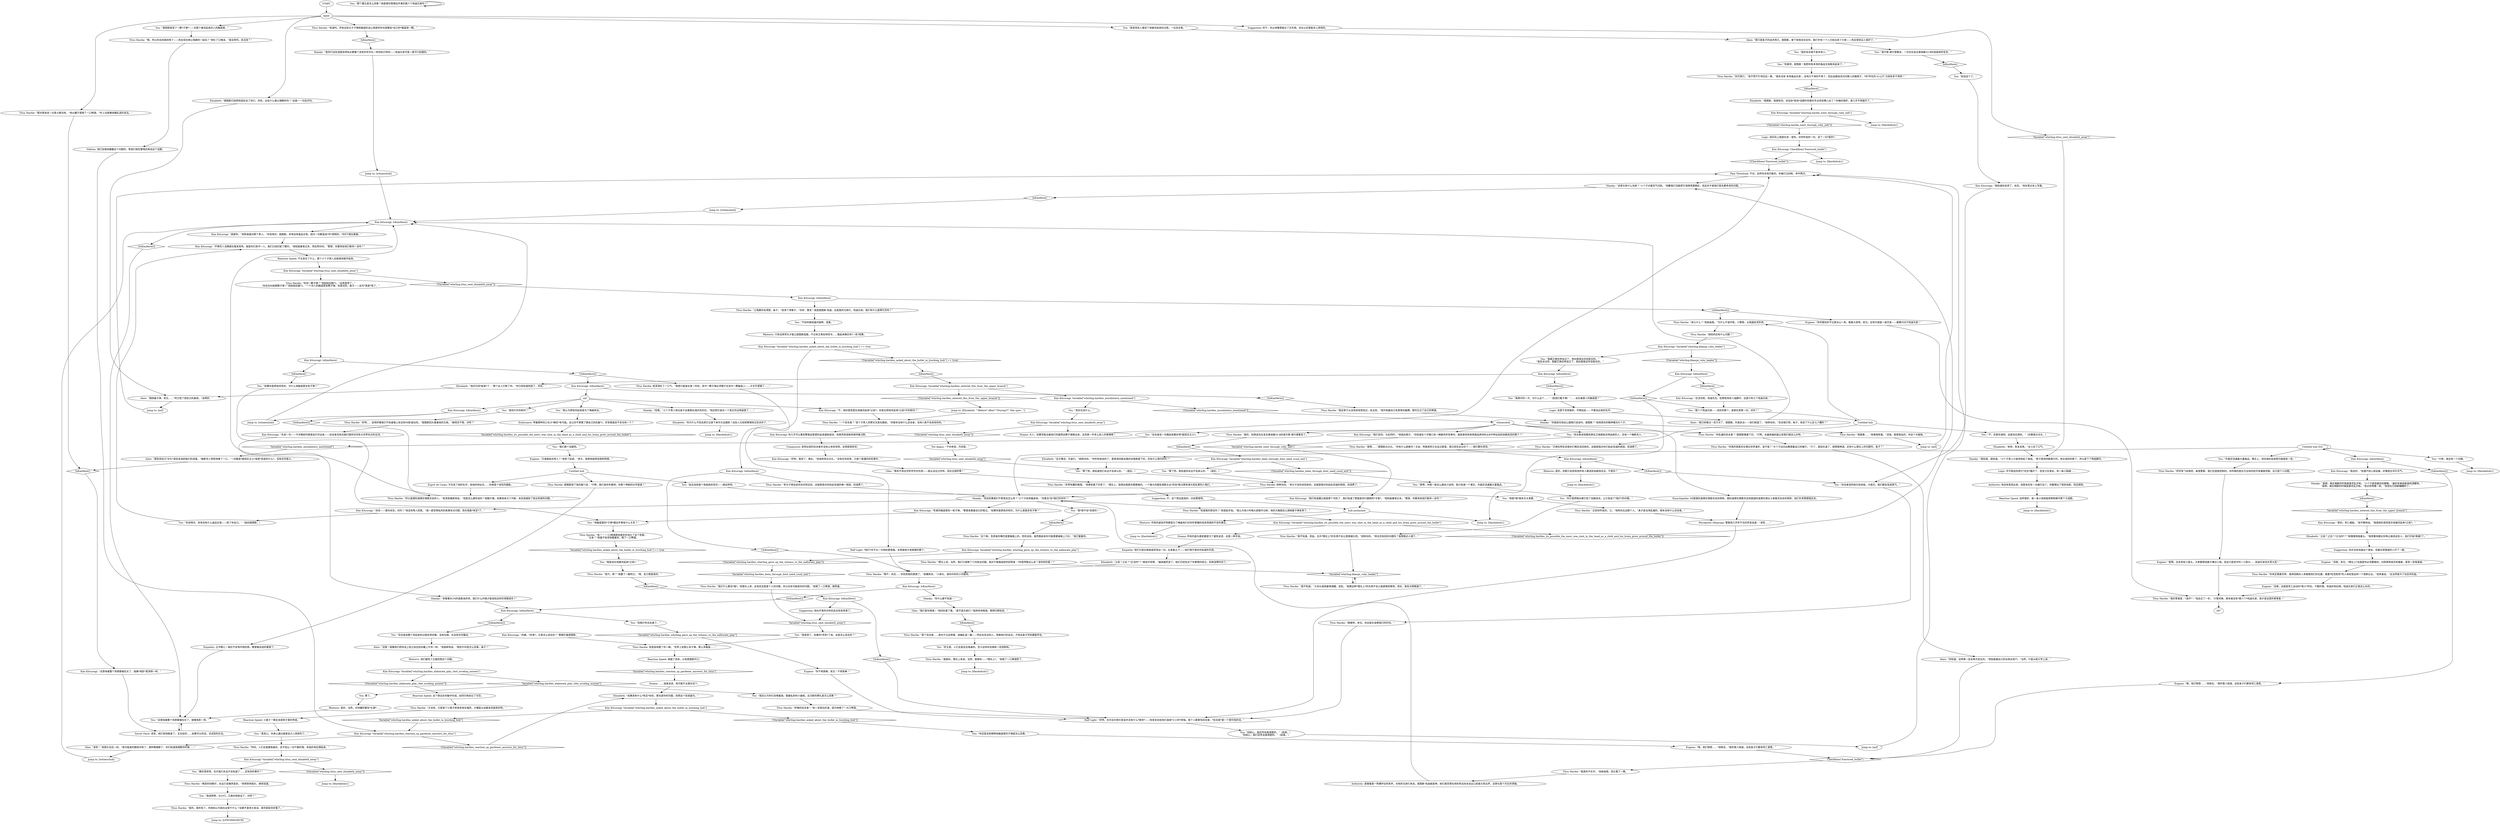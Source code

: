 # WHIRLING F1 /  HARDIE WC MODIFIERES
# * Evrart
#* Play
#* Bullet
# ==================================================
digraph G {
	  0 [label="START"];
	  1 [label="input"];
	  2 [label="Half Light: “好吧，也许这对他们来说并没有什么*感觉*——但肯定会给他们造成*小小的*烦恼。每个人都害怕目击者，*目击者*是一个很可怕的词。”"];
	  3 [label="Titus Hardie: “哈？！”一口啤酒帮他更好的消化了这个惊喜。\n“又来？”他毫不惊讶地看着你，喝了一口啤酒。"];
	  4 [label="You: “我认为把他吊起来是为了掩盖枪击。”"];
	  5 [label="Kim Kitsuragi: “这意味着整个场景都被拉长了，就像*电影*里演得一样。”"];
	  6 [label="Kim Kitsuragi: “我们知道露比就是那个司机了，我们知道了那就是你们跟她的*关联*。”他轻敲着笔记本。“警探，你要来给他们致命一击吗？”"];
	  7 [label="Titus Hardie: 他宽容地看了你一眼。“世界上有那么多子弹，那么多脑袋……”"];
	  8 [label="Elizabeth: “如果真有什么*死后*创伤，那也是你的问题。别把这个变成盘问。”"];
	  9 [label="Kim Kitsuragi: Variable[\"whirling.hardies_asked_about_the_bullet_in_lynching_hub\"]"];
	  10 [label="Variable[\"whirling.hardies_asked_about_the_bullet_in_lynching_hub\"]", shape=diamond];
	  11 [label="!(Variable[\"whirling.hardies_asked_about_the_bullet_in_lynching_hub\"])", shape=diamond];
	  12 [label="You: “我的目击者不是本地人。”"];
	  13 [label="Rhetoric: 他们避免了正面回答这个问题。"];
	  14 [label="Kim Kitsuragi: Variable[\"whirling.hardies_elaborate_play_rhet_avoding_asnwer\"]"];
	  15 [label="Variable[\"whirling.hardies_elaborate_play_rhet_avoding_asnwer\"]", shape=diamond];
	  16 [label="!(Variable[\"whirling.hardies_elaborate_play_rhet_avoding_asnwer\"])", shape=diamond];
	  17 [label="You: “我还以为你们会喝着酒，唱着私刑的小曲呢。这沉默的葬礼是怎么回事？”"];
	  18 [label="You: 算了。"];
	  19 [label="You: “外面还流通着大量毒品。事实上，现在我的血液里可能就有一些。”"];
	  20 [label="Eugene: “是啊，总会有些小苗头。大家都想找路子赚点小钱。但这只是其中的一小部分……哈迪兄弟会负责大局！”"];
	  21 [label="Kim Kitsuragi: IsKimHere()"];
	  22 [label="IsKimHere()", shape=diamond];
	  23 [label="!(IsKimHere())", shape=diamond];
	  24 [label="Kim Kitsuragi: “还没完呢，哈迪先生。犯罪现场有八组脚印，这里只有七个哈迪兄弟。”"];
	  25 [label="You: “第八个哈迪兄弟——消失的那个。是她在掌管一切，对吗？”"];
	  26 [label="You: “是你们开的枪吗？”"];
	  27 [label="Elizabeth: “之前？之后？*正当时*？”她慢慢地摇着头。“我郑重地建议你停止揣测这些人，他们开始*焦躁*了。”"];
	  28 [label="You: “我发现有人看到了他被吊起来的过程，一位目击者。”"];
	  29 [label="Titus Hardie: “正如你所说的，兰。”他转向左边那个人。“条子是当场乱编的，根本没有什么目击者。”"];
	  30 [label="You: “目击者说他看到两名艾瑞奥帕吉特血统的人，还有一个梅斯克人。”"];
	  31 [label="Titus Hardie: “所以是国际道德伦理委员会的人，”他深恶痛绝地说。“他是怎么跟你说的？我敢打赌，如果他来马丁内斯，肯定是碰到了妓女死掉的问题。”"];
	  32 [label="Shanky: “来看看RCM的喜剧演员吧，我们什么时候才能找到这样的滑稽演员？”"];
	  33 [label="Titus Hardie: “你可真行。”他不慌不忙地往后一靠。“根本没有‘本地毒品交易’，这地方干净的不得了。回去加姆洛克问问那儿的瘾君子，*你*所在的‘41公斤’分局有多干净吧！”"];
	  34 [label="Titus Hardie: “你肯定需要优秀、值得信赖的人来接替他们的位置，需要*吃苦耐劳*的人来经营这样一个垄断企业。”他笑着说。“这当然是为了社区的利益。”"];
	  35 [label="Titus Hardie: “好好放飞自我吧，毒鬼警察。我们还是能控制的。你所做的是在为当地的经济发展做贡献。这只是个小问题。”"];
	  36 [label="You: “不，还是你请吧，这是你应得的。”（向警督点点头。）"];
	  37 [label="Titus Hardie: “呜呜。人们总是要吸毒的，还不如让一切干脆利落，有组织有纪律起来。”"];
	  38 [label="Empathy: 他们只是在假装很享受这一切。在表象之下——他们很不喜欢你知道的东西。"];
	  39 [label="Reaction Speed: 小崽子？那应该是院子里的坤诺。"];
	  40 [label="Elizabeth: “你为什么不回去把它记录下来作为证据呢？这些人已经把事情经过告诉你了。”"];
	  41 [label="Titus Hardie: “是的，我听到了。你他妈以为我在这里干什么？如果不是老大发话，我早就给你好看了。”"];
	  42 [label="Kim Kitsuragi: IsKimHere()"];
	  43 [label="IsKimHere()", shape=diamond];
	  44 [label="!(IsKimHere())", shape=diamond];
	  45 [label="Titus Hardie: “我看看……”他咯咯笑着。“没错，我想我会的，你这个大娘炮。”"];
	  46 [label="Drama: ……或者说谎，他可能不太擅长这个。"];
	  47 [label="Kim Kitsuragi: “是的，死亡威胁。”他平静地说。“我搭档的意思是在他被吊起来*之前*。”"];
	  48 [label="Alain: “那些用自己*文化*语言来讽刺我们的混蛋。”梅斯克人愤怒地唾了一口。“一切都是*超现实主义*或是*崇高的什么*，没有任何意义。”"];
	  49 [label="Rhetoric: 是的，当然。对待嫌犯要有*礼貌*……"];
	  50 [label="Titus Hardie: “谢谢你。理论上来说，当然。谢谢你——*理论上*。”他抿了一口啤酒笑了。"];
	  51 [label="Shanky: “我知道，我知道。”小个子男人兴奋地举起了食指。“胖子是用四肢爬行的。他太他妈的胖了，所以留下了两组脚印。”"];
	  52 [label="Jump to: [Hardiehub1]"];
	  53 [label="Eugene: “哦，他们倒想……”他咂舌。“我听第八频道，这些条子们都有死亡意愿。”"];
	  54 [label="Jump to: [Hardiehub1]"];
	  55 [label="You: “我刚刚发现了一颗*子弹*——在那个被吊起来的人的脑袋里。”"];
	  56 [label="You: “目击者说一切看起来都非常*超现实主义*。”"];
	  57 [label="You: “姑且说他是个高级政府官员——就这样吧。”"];
	  58 [label="Kim Kitsuragi: “的确，*非常*。它是怎么进去的？”警督盯着提图斯。"];
	  59 [label="You: “如果你是把他吊死的，为什么他脑袋里会有子弹？”"];
	  60 [label="Titus Hardie: “我这辈子从没有担惊受怕过，执法官。”他环抱着自己毛茸茸的胳膊，暂时忘记了自己的啤酒。"];
	  61 [label="Jump to: [asf]"];
	  62 [label="Titus Hardie: “哦不，尚克……你伤到他的感情了。”他嘲笑你。“小家伙，请你问你的小问题吧。”"];
	  63 [label="Eugene: “艾瑞奥帕吉特人？”他笑了起来。“老大，我想他是想说我和特奥。”"];
	  64 [label="Titus Hardie: “是啊……”提图斯点点头。“你有什么困惑吗？尤金、特奥和阿兰也去过那里。我已经告诉过你了——我们都在现场。”"];
	  65 [label="Untitled hub"];
	  66 [label="Alain: “我已经看过一百万次了，提图斯。钓鱼执法——他们绝望了。”他转向你。“告诉我们吧，条子。他说了什么乱七八糟的？”"];
	  67 [label="Perception (Hearing): 警督用几乎听不见的声音说道：“该死……”"];
	  68 [label="Kim Kitsuragi: Variable[\"whirling.hardies_been_through_dont_need_scool_exit\"]"];
	  69 [label="Variable[\"whirling.hardies_been_through_dont_need_scool_exit\"]", shape=diamond];
	  70 [label="!(Variable[\"whirling.hardies_been_through_dont_need_scool_exit\"])", shape=diamond];
	  71 [label="You: “算了吧。我知道你永远不会承认的。”（退后。）"];
	  72 [label="Eugene: “你所看到的不过是冰山一角，看看大局吧，老兄。这地方就是一座天堂——都要归功于哈迪兄弟！”"];
	  73 [label="You: “真恶心。你承认通过毒害自己人而获利了。”"];
	  74 [label="Kim Kitsuragi: IsKimHere()"];
	  75 [label="IsKimHere()", shape=diamond];
	  76 [label="!(IsKimHere())", shape=diamond];
	  77 [label="Kim Kitsuragi: “我会的，”他漫不经心地说着，好像是在评价天气。"];
	  78 [label="Titus Hardie: “这个嘛，告密者的嘴巴是要被缝上的，而你没有。虽然看起来你可能需要被缝上几针。”他打量着你。"];
	  79 [label="You: “我再问你一次，为什么这个……”（给他们看子弹）“……会在被害人的脑袋里？”"];
	  80 [label="Shanky: “哇哦。”小个子男人倾过身子去看那朵浅灰色的花。“他还把它装在一个真正的证物袋里了……”"];
	  81 [label="Logic: 这是不言而喻的，尽管如此——不要说出他的名字。"];
	  82 [label="Kim Kitsuragi: “好吧，我信了，格伦。”他讽刺地点点头。“没有任何异常，只是个普通的绞死事件。”"];
	  83 [label="Titus Hardie: “某个目击者……我也干过这种事。胡编乱造一番——然后去告诉别人，观察他们的反应。不用去条子学校都能学会。”"];
	  84 [label="You: “是啊，你就一直这么跟自己说吧。我只知道一个事实，外面还流通着大量毒品。”"];
	  85 [label="You: “行吧，我还有一个问题。”"];
	  86 [label="Jump to: [Hardiehub1]"];
	  87 [label="Kim Kitsuragi: Variable[\"whirling.klaasje_ruby_leader\"]"];
	  88 [label="Variable[\"whirling.klaasje_ruby_leader\"]", shape=diamond];
	  89 [label="!(Variable[\"whirling.klaasje_ruby_leader\"])", shape=diamond];
	  90 [label="You: “我跟艾弗拉特谈过了，他向我保证你会配合的。”\n“我告诉过你，我跟艾弗拉特谈过了，他向我保证你会配合的。”"];
	  91 [label="Elizabeth: “提图斯已经把死因告诉了你们，吊死。这有什么难以理解的吗？”这是一一句反问句。"];
	  92 [label="You: “我是说在他被吊起来*之前*。”"];
	  93 [label="Kim Kitsuragi: IsKimHere()"];
	  94 [label="IsKimHere()", shape=diamond];
	  95 [label="!(IsKimHere())", shape=diamond];
	  96 [label="Jump to: [witnesshub]"];
	  97 [label="Kim Kitsuragi: IsKimHere()"];
	  98 [label="IsKimHere()", shape=diamond];
	  99 [label="!(IsKimHere())", shape=diamond];
	  100 [label="Rhetoric: 是的，但那只会把其他所有人都送到加姆洛克去，不是吗？"];
	  101 [label="Eugene: “没错，这就是劳工运动的*意义*所在。干脆利落，有组织有纪律。哈迪兄弟们正是这么办的。”"];
	  102 [label="Kim Kitsuragi: Variable[\"whirling.titus_sent_elizabeth_away\"]"];
	  103 [label="Variable[\"whirling.titus_sent_elizabeth_away\"]", shape=diamond];
	  104 [label="!(Variable[\"whirling.titus_sent_elizabeth_away\"])", shape=diamond];
	  105 [label="You: “确实很奇怪，也许我们永远不会知道了……还有别的事吗？”"];
	  106 [label="Kim Kitsuragi: IsKimHere()"];
	  107 [label="IsKimHere()", shape=diamond];
	  108 [label="!(IsKimHere())", shape=diamond];
	  109 [label="asf"];
	  110 [label="Pain Threshold: 不对。这样你会有印象的。你被打过四枪，命中两次。"];
	  111 [label="You: “我们换个话题吧。”"];
	  112 [label="Kim Kitsuragi: “尚克——是叫尚克，对吗？”他没有等人回答。“我一直觉得私刑的故事有点问题，现在我能*肯定*了。”"];
	  113 [label="Jump to: [witnesshub]"];
	  114 [label="Eugene: “没错，老兄。*理论上*这就是你必须要做的。扫除黑帮成员和毒贩，甚至一些吸毒者。”"];
	  115 [label="Suggestion: 不，这个想法是他的，交给警督把。"];
	  116 [label="Titus Hardie: “才没有。只是某个小崽子和他老爸在嗑药，大概是从加姆洛克搞来的吧。”"];
	  117 [label="You: “你只是把祸水都引到了加姆洛克，让它变成了*我们*的问题。”"];
	  118 [label="Untitled hub (02)"];
	  119 [label="Jump to: [Hardiehub1]"];
	  120 [label="Titus Hardie: “你真的很喜欢在理论世界漫步，是不是？”大个子边问边整理着自己的帽子。“行了，我现在渴了，很想喝啤酒。还有什么理论上的问题吗，条子？”"];
	  121 [label="You: “那个露比是怎么回事？她是替你管理这件事的第八个哈迪兄弟吗？”"];
	  122 [label="Rhetoric: 所有的虚张声势都是为了掩盖他们对你所掌握的信息而感到不安的事实。"];
	  123 [label="You: “别担心，我迟早会搞清楚的。”（结束。）\n“别担心，我们迟早会搞清楚的。”（结束。）"];
	  124 [label="Kim Kitsuragi: “不，他的意思是在他被吊起来*之前*。你是在把他吊起来*之前*开的枪吗？”"];
	  125 [label="Jump to: [Elizabeth: \"\"Before? After? *During?*\" She spre...\"]"];
	  126 [label="Titus Hardie: “蒸汽，嗯？”他瞥了一眼阿兰。“嗯，至少那是真的。”"];
	  127 [label="Titus Hardie: “随便吧，老兄。你这是在浪费我们的时间。”"];
	  128 [label="Titus Hardie: “我们什么都没*做*。但理论上讲，这肯定会是某个人的问题，所以也有可能是你的问题。”他抿了一口啤酒，微笑着。"];
	  129 [label="Titus Hardie: “我不知道，莉兹。也许*理论上*的东西不会让我情绪化吧。”他转向你。“现在还有别的问题吗？我想喝点小酒了。”"];
	  130 [label="Kim Kitsuragi: Variable[\"whirling.hardie_went_through_ruby_info\"]"];
	  131 [label="Variable[\"whirling.hardie_went_through_ruby_info\"]", shape=diamond];
	  132 [label="!(Variable[\"whirling.hardie_went_through_ruby_info\"])", shape=diamond];
	  133 [label="Jump to: [Hardiehub1]"];
	  134 [label="You: “算了吧，我知道他们永远不会承认的。”（退后。）"];
	  135 [label="Titus Hardie: “艾弗拉特告诉我你们俩还会回来的。这就是我对你们如此坦诚的原因，别浪费了。”"];
	  136 [label="You: “真成熟啊，伙计们。艾弗拉特放话了，对吧？”"];
	  137 [label="You: “我*绝不会*告密的！”"];
	  138 [label="Kim Kitsuragi: “死者的脑袋里有一枚子弹，”警督查看着自己的笔记。“如果你是把他吊死的，为什么里面会有子弹？”"];
	  139 [label="Kim Kitsuragi: Variable[\"whirling.hardies_entered_this_from_the_upper_branch\"]"];
	  140 [label="Variable[\"whirling.hardies_entered_this_from_the_upper_branch\"]", shape=diamond];
	  141 [label="!(Variable[\"whirling.hardies_entered_this_from_the_upper_branch\"])", shape=diamond];
	  142 [label="Kim Kitsuragi: Variable[\"whirling.hardies_moralintern_mentioned\"]"];
	  143 [label="Variable[\"whirling.hardies_moralintern_mentioned\"]", shape=diamond];
	  144 [label="!(Variable[\"whirling.hardies_moralintern_mentioned\"])", shape=diamond];
	  145 [label="You: “其实也没什么。”"];
	  146 [label="Encyclopedia: MI是国际道德伦理委员会的简称。国际道德伦理委员会则是国际道德伦理主义者委员协会的简称，他们负责管理瑞瓦肖。"];
	  147 [label="Kim Kitsuragi: “先说一句——今天晚些时候我会打印出来——目击者没有向我们提供任何有关世界末日的证词。”"];
	  148 [label="Kim Kitsuragi: IsKimHere()"];
	  149 [label="IsKimHere()", shape=diamond];
	  150 [label="!(IsKimHere())", shape=diamond];
	  151 [label="Suggestion: 他似乎真的对你的反应有些惊喜了。"];
	  152 [label="Jump to: [Hardiehub1]"];
	  153 [label="Authority: 他没有表现出来，但是肯定有一点被打动了。你整理出了很多线索，而且很快。"];
	  154 [label="Alain: “你知道，这种事一定会再次发生的。”他轻敲着自己的右侧太阳穴。“当然，只是从统计学上讲。”"];
	  155 [label="Kim Kitsuragi: IsKimHere()"];
	  156 [label="IsKimHere()", shape=diamond];
	  157 [label="!(IsKimHere())", shape=diamond];
	  158 [label="Titus Hardie: “老头子捎话说你会在附近的。这就是我对你如此坦诚的唯一原因，别浪费了。”"];
	  159 [label="Kim Kitsuragi: Variable[\"whirling.hardies_whirling_gave_up_the_witness_to_the_ealborate_play\"]"];
	  160 [label="Variable[\"whirling.hardies_whirling_gave_up_the_witness_to_the_ealborate_play\"]", shape=diamond];
	  161 [label="!(Variable[\"whirling.hardies_whirling_gave_up_the_witness_to_the_ealborate_play\"])", shape=diamond];
	  162 [label="Titus Hardie: “理论上说，当然。我们只是聊了几句政治问题。我对于贩毒指控的回答是：*你居然敢这么说？滚你妈的蛋！*”"];
	  163 [label="Titus Hardie: “我的答案是：*滚开*！”他走近了一步。“少管闲事。根本就没有*第八个*哈迪兄弟，我才是这里的掌管者！”"];
	  164 [label="Untitled hub"];
	  165 [label="hub justincase"];
	  166 [label="Titus Hardie: “我不知道，”大块头摇晃着啤酒罐，说到，“我猜这种*理论上*的东西不会让我感情用事吧。现在，我有点想喝酒了。”"];
	  167 [label="You: “真是怪了。如果你*吊死*了他，这是怎么进去的？”"];
	  168 [label="Titus Hardie: 他深深叹了一口气。“我想只能是在某一时刻，其中一颗子弹必须要打在其中一颗脑袋上——才合乎逻辑了……”"];
	  169 [label="Reaction Speed: 她插了进来，以免提图斯开口。"];
	  170 [label="Alain: “围绕着子弹，老兄……”阿兰捏了捏自己的鼻梁。“说得好。”"];
	  171 [label="Shanky: “这家伙有什么毛病？”小个子对着空气问到。“抱歉我们没能把它演绎得更精彩，但这并不是我们首先要考虑的问题。”"];
	  172 [label="Savoir Faire: 该死，他们狡辩脱身了。无论如何……如果可以的话，试试别的办法。"];
	  173 [label="Reaction Speed: 这个想法在你脑中形成，如同闪电划过了天空。"];
	  174 [label="Reaction Speed: 不论发生了什么，那个小个子男人总能很快振作起来。"];
	  175 [label="Logic: 并不能说你把它*完全*撬开了，但至少在某处，有一条小裂缝……"];
	  176 [label="Shanky: “你就放任他这么跟我们说话吗，提图斯？”他用受伤的眼神看向大个子。"];
	  177 [label="Rhetoric: 只有动用军队才能让提图斯屈服，不过有艾弗拉特背书……看起来确实有*一些*效果。"];
	  178 [label="Shanky: “而且如果我们不愿意会怎么样？”小个子前倾着身体。“你要去*告*我们的状吗？”"];
	  179 [label="Volition: 他们会继续搪塞这个问题的。等他们放松警惕后再谈这个话题。"];
	  180 [label="You: “你还是没有解释他脑袋里的子弹是怎么回事。”"];
	  181 [label="Titus Hardie: “那对我来说一点意义都没有。”他从罐子里喝了一口啤酒。“听上去就像胡编乱造的说法。”"];
	  182 [label="witnesshub"];
	  183 [label="Kim Kitsuragi: IsKimHere()"];
	  184 [label="IsKimHere()", shape=diamond];
	  185 [label="!(IsKimHere())", shape=diamond];
	  186 [label="Kim Kitsuragi: “谢谢你。”他转身面对那个男人。“你说得对，提图斯。本地没有毒品交易，因为一切都是由*你*控制的。*你们*就在贩毒。”"];
	  187 [label="Elizabeth: “来吧，恢复如常。”女人叹了口气。"];
	  188 [label="Jump to: [Hardiehub1]"];
	  189 [label="Titus Hardie: “他妈的还有什么问题？”"];
	  190 [label="Jump to: [Hardiehub1]"];
	  191 [label="Authority: 紧接着是一阵爆炸似的笑声。对他的兄弟们来说，提图斯·哈迪就是神。他们甚至想在他的笑话尚未说出口前就大笑出声，这家伙是个天生的领袖。"];
	  192 [label="You: “不如你继续逼问我啊，混蛋。”"];
	  193 [label="Titus Hardie: “知道我的想法吗？”他竖起手指。“我认为他小时候头部就中过枪，他的大脑就这么围绕着子弹发育了。”"];
	  194 [label="Endurance: 带着那种伤口长大*确实*有可能。这让你不禁摸了摸自己的后脑勺，好奇里面会不会也有一个？"];
	  195 [label="Kim Kitsuragi: Variable[\"whirling.hardies_its_possible_the_merc_was_shot_in_the_head_as_a_child_and_his_brain_grew_around_the_bullet\"]"];
	  196 [label="Variable[\"whirling.hardies_its_possible_the_merc_was_shot_in_the_head_as_a_child_and_his_brain_grew_around_the_bullet\"]", shape=diamond];
	  197 [label="!(Variable[\"whirling.hardies_its_possible_the_merc_was_shot_in_the_head_as_a_child_and_his_brain_grew_around_the_bullet\"])", shape=diamond];
	  198 [label="Drama: 所有的虚与委蛇都是为了避免说谎，这是一种手段。"];
	  199 [label="Jump to: [asf]"];
	  200 [label="Jump to: [Hardiehub1]"];
	  201 [label="Kim Kitsuragi: IsKimHere()"];
	  202 [label="IsKimHere()", shape=diamond];
	  203 [label="!(IsKimHere())", shape=diamond];
	  204 [label="Shanky: “你什么都不知道！”"];
	  205 [label="You: “你说得对，本地没有什么毒品交易——除了你自己。”（指向提图斯。）"];
	  206 [label="Titus Hardie: “承认什么？”他耸耸肩。“为什么不滚开呢，小警探，从我面前消失吧。”"];
	  207 [label="Titus Hardie: 他转向你。“老头子说你会回来的。这就是我对你如此坦诚的原因，别浪费了。”"];
	  208 [label="Jump to: [asf]"];
	  209 [label="Elizabeth: “之前？之后？*正当时*？”她张开双臂。“越来越荒谬了。他们已经告诉了你事情的经过，别再浪费时间了。”"];
	  210 [label="Titus Hardie: “一个目击者？”高个子男人双臂交叉放在胸前。“你根本没有什么目击者，当地人绝不会来找你的。”"];
	  211 [label="Alain: “那只是条子的战术而已，提图斯。接下来他会告诉你，我们中有一个人已经出卖了大家——而且受到证人保护了。”"];
	  212 [label="Kim Kitsuragi: 你几乎可以看到警督血管里的血液凝结成块。他竟然奇迹般地保持着沉默。"];
	  213 [label="You: “别说这个了。”"];
	  214 [label="You: “查尔斯·维尔德鲁安，一位住在圣吉莱纳路33-B的高级政府官员。”"];
	  215 [label="Esprit de Corps: 不仅说了他的名字，连他的地址也……你真是个该死的威胁。"];
	  216 [label="Composure: 突然出现的目击者并没有让他多惊慌，反倒是很惊讶。"];
	  217 [label="Empathy: 正中靶心！格伦不安地环顾四周，警督触及他的要害了。"];
	  218 [label="Glen: “根本不用去学校学任何东西——我从没去过学校，现在也很好啊！”"];
	  219 [label="You: “好主意。人们总是会去吸毒的。至少这样你会拥有一些控制权。”"];
	  220 [label="Elizabeth: “这才像话，兄弟们。”她转向你。“你听到他说的了，那是用四肢走路的安格斯留下的。还有什么想问的吗？”"];
	  221 [label="Fat Angus: “干你老母，丹尼斯。”"];
	  222 [label="Kim Kitsuragi: Variable[\"whirling.titus_sent_elizabeth_away\"]"];
	  223 [label="Variable[\"whirling.titus_sent_elizabeth_away\"]", shape=diamond];
	  224 [label="!(Variable[\"whirling.titus_sent_elizabeth_away\"])", shape=diamond];
	  225 [label="Titus Hardie: “你说一颗子弹？”他拍拍后脑勺。“这真是怪了。”\n“你还在纠结那颗子弹？”他拍拍后脑勺。“一个吊人的脑袋里有颗子弹。你是对的，条子——这可*真是*怪了。”"];
	  226 [label="Titus Hardie: “哦，所以你去找我妈咪了——而且现在她让我跟你一起玩？”他吐了口唾沫。“是这样吗，执法官？”"];
	  227 [label="Kim Kitsuragi: IsKimHere()"];
	  228 [label="IsKimHere()", shape=diamond];
	  229 [label="!(IsKimHere())", shape=diamond];
	  230 [label="Elizabeth: “询问已经*结束*了，”那个女人打断了你。“你已经知道死因了，吊死。”"];
	  231 [label="You: “他脑袋里的*子弹*跟这件事有什么关系？”"];
	  232 [label="Titus Hardie: “知道吗，所有这些关于子弹和脑袋的话让我感觉你也想要给*自己的*脑袋来一颗。”"];
	  233 [label="Eugene: “哦，他们倒想……”他咂舌。“我听第八频道，这些条子们都有死亡意愿。”"];
	  234 [label="Shanky: “是你们这些混蛋觉得有必要像个该死的军乐队一样四处打转的——哈迪兄弟可是一直守口如瓶的。”"];
	  235 [label="Alain: “没错！就像他们把你送上街之前还给你戴上牛铃一样。”他挑衅地说。“那些牛铃是怎么回事，条子？”"];
	  236 [label="Jump to: [witnesshub]"];
	  237 [label="Kim Kitsuragi: IsKimHere()"];
	  238 [label="IsKimHere()", shape=diamond];
	  239 [label="!(IsKimHere())", shape=diamond];
	  240 [label="You: “别再打听目击者了。”"];
	  241 [label="Titus Hardie: “是的，别再说住在圣吉莱纳路33-B的查尔斯·维尔德鲁安了。”"];
	  242 [label="Eugene: “你干得真棒，老兄！干得真棒！”"];
	  243 [label="Titus Hardie: “非常有趣的推理。”他摩挲着下巴笑了。“理论上，我想这就是你需要做的。一个强大的国有垄断企业*将会*胜过那些满大街乱窜的小鬼们。”"];
	  244 [label="Kim Kitsuragi: “开車的人当晚就在案发现场，就是你们其中一人。我们已经匹配了脚印。”他轻敲着笔记本，然后转向你。“警探，你要来给他们致命一击吗？”"];
	  245 [label="Logic: 他实际上就是在说：是的。对你所说的一切，说了一句*是的*。"];
	  246 [label="Reaction Speed: 这样很好。每一条小线索能把帮助解开那个大谜题。"];
	  247 [label="Kim Kitsuragi: CheckItem(\"fractured_bullet\")"];
	  248 [label="CheckItem(\"fractured_bullet\")", shape=diamond];
	  249 [label="!(CheckItem(\"fractured_bullet\"))", shape=diamond];
	  250 [label="Jump to: [Hardiehub1]"];
	  251 [label="Kim Kitsuragi: Variable[\"whirling.hardies_asked_about_the_bullet_in_lynching_hub\"] == true"];
	  252 [label="Variable[\"whirling.hardies_asked_about_the_bullet_in_lynching_hub\"] == true", shape=diamond];
	  253 [label="!(Variable[\"whirling.hardies_asked_about_the_bullet_in_lynching_hub\"] == true)", shape=diamond];
	  254 [label="Half Light: *他们*并不比一分钟前更焦躁，反倒是她才是焦躁的那个。"];
	  255 [label="Suggestion: 你并没有攻破这个堡垒，但着实把里面的人吓了一跳。"];
	  256 [label="You: “目击者说终结已经来临，大毁灭。我们都会变成蒸汽。”"];
	  257 [label="Titus Hardie: “你乱编的目击者？”提图斯摸着下巴。“行啊，在越来越尬尴之前我们就这么办吧。”"];
	  258 [label="Kim Kitsuragi: “我知道你说谎了，尚克。”他在笔记本上写着。"];
	  259 [label="Glen: “我们是在喝酒！”他四处看了看。“是不是兄弟们？我拼命地喝酒，喝得烂醉如泥。”"];
	  260 [label="Titus Hardie: “好棒的目击者！”他一定相当的渴，因为他喝了一大口啤酒。"];
	  261 [label="Kim Kitsuragi: Variable[\"whirling.titus_sent_elizabeth_away\"]"];
	  262 [label="Variable[\"whirling.titus_sent_elizabeth_away\"]", shape=diamond];
	  263 [label="!(Variable[\"whirling.titus_sent_elizabeth_away\"])", shape=diamond];
	  264 [label="Drama: 大人，如果您能当着他们的面把这颗子弹取出来，这将是一件多么惊人的事情啊！"];
	  265 [label="Titus Hardie: “我真的不在乎。”他耸耸肩，回头看了一眼。"];
	  266 [label="Titus Hardie: “典型的四眼仔，永远只会搬弄是非。”他愤怒地摇头，继续说道。"];
	  267 [label="Shanky: “是啊，格伦喝醉的时候就喜欢乱开枪。”小个子直视着你的眼睛。“最好祈祷他能保持清醒吧。”\n“是啊，格伦喝醉的时候就喜欢乱开枪。”他对你咧嘴一笑。“他现在已经醉醺醺的了。”"];
	  268 [label="Jump to: [witnesshub]"];
	  269 [label="You: “这意味着整个场景都被拉长了，就像电影一样。”"];
	  270 [label="You: “目击者说整个吊起来的过程非常安静，没有叫喊，也没有任何骚动。”"];
	  271 [label="Kim Kitsuragi: “我们会的。与此同时，”他指向南方，“你知道在十字路口有一辆废弃的货車吗，就是曾经用来把毒品原材料从B中转站运到加姆洛克的那个？”"];
	  272 [label="Elizabeth: “提图斯，我很惊讶。涉及到*其他*话题时你那份专业性到哪儿去了？你做的很好，我几乎不用插手了。”"];
	  273 [label="Kim Kitsuragi: IsKimHere()"];
	  274 [label="IsKimHere()", shape=diamond];
	  275 [label="!(IsKimHere())", shape=diamond];
	  276 [label="Titus Hardie: “让我跟你说清楚，条子。”他清了清嗓子。“你好，警官！我是提图斯·哈迪。这是我的兄弟们，哈迪兄弟。我们有什么能帮忙的吗？”"];
	  277 [label="Jump to: [LYNCHINGHUB]"];
	  278 [label="Kim Kitsuragi: Variable[\"whirling.hardies_reaction_sp_gardener_answers_for_titus\"]"];
	  279 [label="Variable[\"whirling.hardies_reaction_sp_gardener_answers_for_titus\"]", shape=diamond];
	  280 [label="!(Variable[\"whirling.hardies_reaction_sp_gardener_answers_for_titus\"])", shape=diamond];
	  281 [label="Glen: “该死！”他把头往后一仰。“我可能真的朝他开枪了。我昨晚喝醉了，你们知道我喝醉的时候……”"];
	  282 [label="Titus Hardie: “好吧……说得好像我们不知道镇上有没有MI卧底似的。”提图斯回头看着他的兄弟。“做得还不错，对吧？”"];
	  283 [label="You: “他是*谁*根本无关紧要。”"];
	  284 [label="Titus Hardie: 提图斯挠了挠后脑勺说：“行啊，我们来听听看吧。你那个神秘的伙伴是谁？”"];
	  285 [label="You: “惊喜吧，提图斯！我把你和本地的毒品交易联系起来了。”"];
	  286 [label="Suggestion: 终于，你从他嘴里套出了点东西，这在以后是能派上用场的。"];
	  0 -> 1
	  1 -> 232
	  1 -> 181
	  1 -> 55
	  1 -> 91
	  1 -> 28
	  1 -> 286
	  2 -> 123
	  3 -> 252
	  4 -> 194
	  5 -> 172
	  6 -> 165
	  7 -> 169
	  8 -> 9
	  9 -> 10
	  9 -> 11
	  10 -> 278
	  11 -> 180
	  12 -> 285
	  13 -> 14
	  14 -> 16
	  14 -> 15
	  15 -> 17
	  15 -> 18
	  16 -> 173
	  17 -> 260
	  18 -> 49
	  19 -> 35
	  20 -> 163
	  21 -> 22
	  21 -> 23
	  22 -> 24
	  23 -> 25
	  23 -> 86
	  24 -> 25
	  25 -> 164
	  26 -> 282
	  27 -> 255
	  28 -> 211
	  29 -> 67
	  30 -> 64
	  31 -> 183
	  32 -> 237
	  33 -> 274
	  34 -> 101
	  35 -> 20
	  36 -> 187
	  37 -> 102
	  38 -> 209
	  39 -> 73
	  40 -> 200
	  41 -> 277
	  42 -> 43
	  42 -> 44
	  43 -> 59
	  44 -> 168
	  44 -> 106
	  45 -> 208
	  46 -> 8
	  47 -> 27
	  48 -> 238
	  49 -> 269
	  50 -> 152
	  51 -> 175
	  53 -> 248
	  55 -> 226
	  56 -> 143
	  57 -> 283
	  58 -> 7
	  59 -> 231
	  60 -> 176
	  61 -> 110
	  62 -> 201
	  63 -> 65
	  64 -> 97
	  65 -> 57
	  65 -> 284
	  65 -> 215
	  66 -> 183
	  67 -> 2
	  68 -> 70
	  68 -> 71
	  69 -> 128
	  70 -> 84
	  71 -> 207
	  72 -> 163
	  73 -> 37
	  74 -> 76
	  74 -> 77
	  75 -> 234
	  76 -> 53
	  77 -> 267
	  78 -> 159
	  79 -> 81
	  80 -> 40
	  81 -> 66
	  82 -> 218
	  83 -> 219
	  84 -> 117
	  85 -> 190
	  87 -> 89
	  87 -> 90
	  88 -> 166
	  89 -> 21
	  90 -> 227
	  91 -> 170
	  92 -> 126
	  93 -> 96
	  93 -> 95
	  94 -> 213
	  95 -> 31
	  96 -> 183
	  97 -> 99
	  97 -> 100
	  98 -> 113
	  99 -> 256
	  100 -> 119
	  101 -> 163
	  102 -> 104
	  102 -> 105
	  103 -> 51
	  104 -> 188
	  105 -> 266
	  106 -> 108
	  106 -> 109
	  107 -> 139
	  108 -> 60
	  109 -> 4
	  109 -> 80
	  109 -> 26
	  109 -> 124
	  109 -> 93
	  110 -> 171
	  111 -> 63
	  112 -> 205
	  113 -> 183
	  114 -> 34
	  115 -> 165
	  116 -> 39
	  117 -> 129
	  118 -> 74
	  118 -> 19
	  118 -> 85
	  118 -> 118
	  118 -> 220
	  120 -> 154
	  121 -> 121
	  122 -> 52
	  123 -> 61
	  124 -> 210
	  125 -> 210
	  126 -> 202
	  127 -> 2
	  128 -> 223
	  129 -> 88
	  130 -> 132
	  130 -> 133
	  131 -> 6
	  132 -> 245
	  134 -> 207
	  135 -> 178
	  136 -> 41
	  137 -> 228
	  138 -> 231
	  139 -> 141
	  139 -> 142
	  140 -> 47
	  141 -> 125
	  142 -> 144
	  142 -> 145
	  143 -> 48
	  144 -> 182
	  145 -> 261
	  146 -> 67
	  147 -> 32
	  148 -> 150
	  148 -> 151
	  149 -> 68
	  150 -> 2
	  151 -> 223
	  153 -> 246
	  154 -> 248
	  155 -> 157
	  155 -> 158
	  156 -> 140
	  157 -> 62
	  158 -> 178
	  159 -> 161
	  159 -> 162
	  160 -> 242
	  161 -> 69
	  162 -> 88
	  163 -> 287
	  164 -> 36
	  164 -> 206
	  164 -> 135
	  165 -> 122
	  165 -> 86
	  166 -> 88
	  167 -> 7
	  168 -> 155
	  169 -> 279
	  170 -> 199
	  171 -> 98
	  172 -> 269
	  173 -> 116
	  174 -> 222
	  175 -> 153
	  176 -> 45
	  177 -> 251
	  178 -> 112
	  178 -> 137
	  178 -> 138
	  178 -> 193
	  179 -> 278
	  180 -> 233
	  181 -> 238
	  182 -> 257
	  182 -> 271
	  182 -> 241
	  182 -> 146
	  182 -> 56
	  182 -> 30
	  183 -> 185
	  183 -> 186
	  184 -> 83
	  185 -> 269
	  186 -> 244
	  187 -> 51
	  189 -> 87
	  191 -> 178
	  192 -> 177
	  193 -> 195
	  194 -> 196
	  195 -> 197
	  195 -> 198
	  196 -> 111
	  197 -> 171
	  198 -> 38
	  199 -> 110
	  201 -> 203
	  201 -> 204
	  202 -> 148
	  203 -> 237
	  204 -> 259
	  205 -> 244
	  206 -> 189
	  207 -> 178
	  208 -> 110
	  209 -> 62
	  210 -> 212
	  211 -> 12
	  211 -> 214
	  212 -> 216
	  213 -> 258
	  214 -> 94
	  215 -> 31
	  216 -> 82
	  217 -> 269
	  218 -> 243
	  219 -> 50
	  220 -> 134
	  221 -> 262
	  222 -> 224
	  222 -> 225
	  223 -> 167
	  224 -> 273
	  225 -> 42
	  226 -> 179
	  227 -> 229
	  227 -> 230
	  228 -> 78
	  229 -> 79
	  230 -> 170
	  231 -> 3
	  232 -> 75
	  233 -> 248
	  234 -> 236
	  235 -> 13
	  236 -> 183
	  237 -> 240
	  237 -> 239
	  238 -> 5
	  239 -> 270
	  240 -> 160
	  241 -> 149
	  242 -> 2
	  243 -> 115
	  244 -> 174
	  245 -> 247
	  246 -> 54
	  247 -> 249
	  247 -> 250
	  248 -> 265
	  249 -> 110
	  251 -> 253
	  251 -> 254
	  252 -> 92
	  253 -> 107
	  254 -> 62
	  255 -> 114
	  256 -> 127
	  257 -> 120
	  258 -> 256
	  259 -> 184
	  260 -> 2
	  261 -> 264
	  261 -> 263
	  262 -> 134
	  263 -> 221
	  264 -> 110
	  265 -> 191
	  266 -> 136
	  267 -> 156
	  268 -> 183
	  269 -> 172
	  270 -> 235
	  271 -> 131
	  272 -> 130
	  273 -> 275
	  273 -> 276
	  274 -> 272
	  275 -> 72
	  275 -> 206
	  276 -> 192
	  278 -> 280
	  278 -> 281
	  279 -> 46
	  280 -> 8
	  281 -> 268
	  282 -> 147
	  283 -> 29
	  284 -> 217
	  285 -> 33
	  286 -> 103
}

